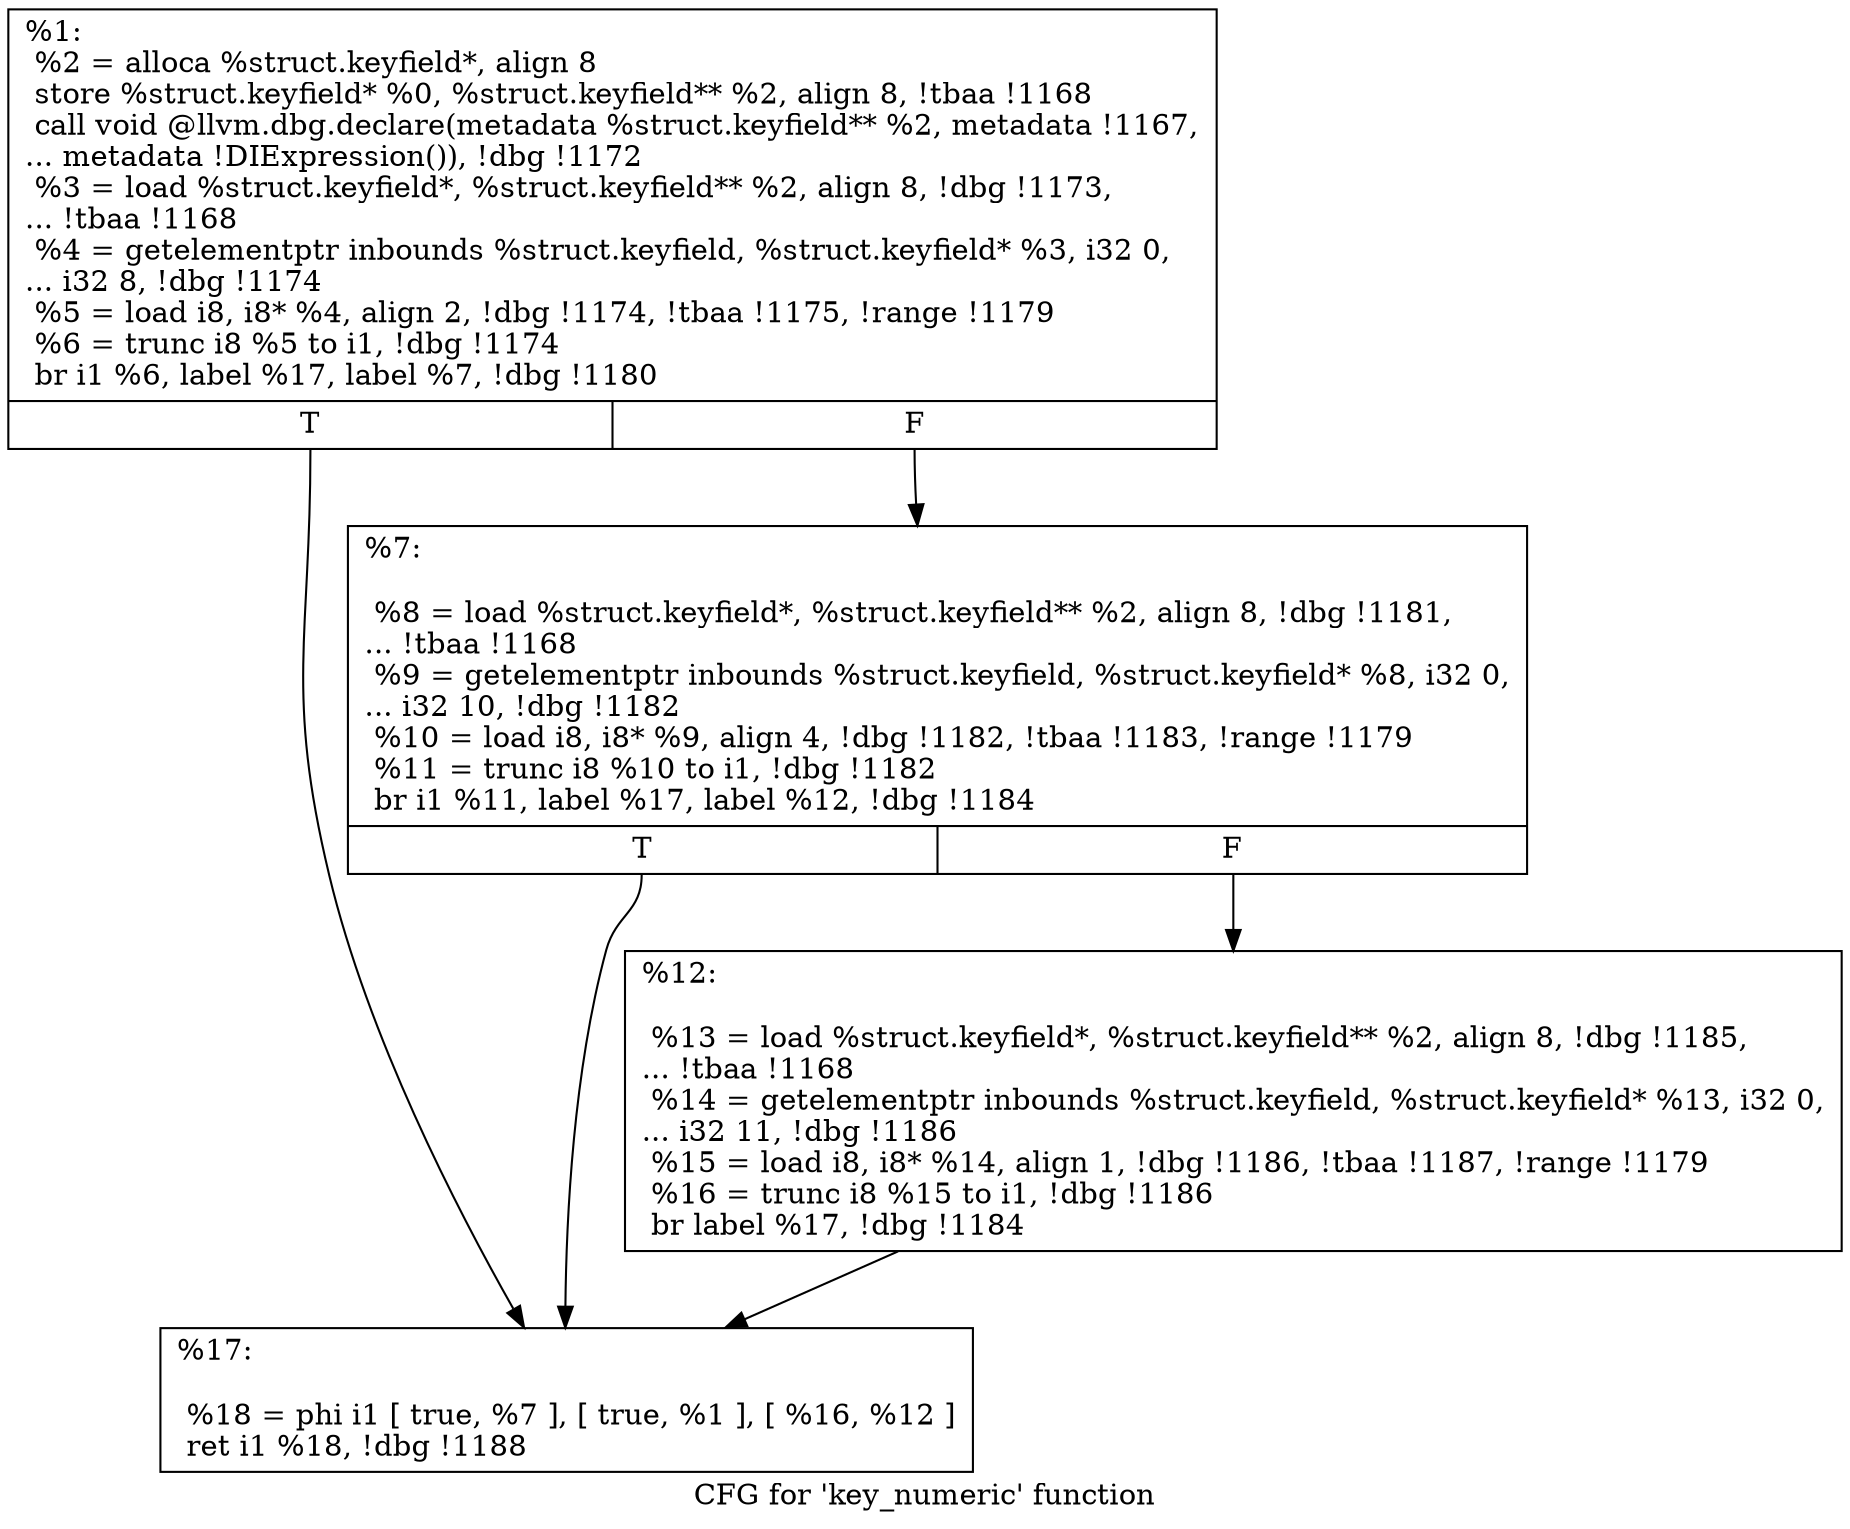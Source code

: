 digraph "CFG for 'key_numeric' function" {
	label="CFG for 'key_numeric' function";

	Node0x169e480 [shape=record,label="{%1:\l  %2 = alloca %struct.keyfield*, align 8\l  store %struct.keyfield* %0, %struct.keyfield** %2, align 8, !tbaa !1168\l  call void @llvm.dbg.declare(metadata %struct.keyfield** %2, metadata !1167,\l... metadata !DIExpression()), !dbg !1172\l  %3 = load %struct.keyfield*, %struct.keyfield** %2, align 8, !dbg !1173,\l... !tbaa !1168\l  %4 = getelementptr inbounds %struct.keyfield, %struct.keyfield* %3, i32 0,\l... i32 8, !dbg !1174\l  %5 = load i8, i8* %4, align 2, !dbg !1174, !tbaa !1175, !range !1179\l  %6 = trunc i8 %5 to i1, !dbg !1174\l  br i1 %6, label %17, label %7, !dbg !1180\l|{<s0>T|<s1>F}}"];
	Node0x169e480:s0 -> Node0x169e5d0;
	Node0x169e480:s1 -> Node0x169e530;
	Node0x169e530 [shape=record,label="{%7:\l\l  %8 = load %struct.keyfield*, %struct.keyfield** %2, align 8, !dbg !1181,\l... !tbaa !1168\l  %9 = getelementptr inbounds %struct.keyfield, %struct.keyfield* %8, i32 0,\l... i32 10, !dbg !1182\l  %10 = load i8, i8* %9, align 4, !dbg !1182, !tbaa !1183, !range !1179\l  %11 = trunc i8 %10 to i1, !dbg !1182\l  br i1 %11, label %17, label %12, !dbg !1184\l|{<s0>T|<s1>F}}"];
	Node0x169e530:s0 -> Node0x169e5d0;
	Node0x169e530:s1 -> Node0x169e580;
	Node0x169e580 [shape=record,label="{%12:\l\l  %13 = load %struct.keyfield*, %struct.keyfield** %2, align 8, !dbg !1185,\l... !tbaa !1168\l  %14 = getelementptr inbounds %struct.keyfield, %struct.keyfield* %13, i32 0,\l... i32 11, !dbg !1186\l  %15 = load i8, i8* %14, align 1, !dbg !1186, !tbaa !1187, !range !1179\l  %16 = trunc i8 %15 to i1, !dbg !1186\l  br label %17, !dbg !1184\l}"];
	Node0x169e580 -> Node0x169e5d0;
	Node0x169e5d0 [shape=record,label="{%17:\l\l  %18 = phi i1 [ true, %7 ], [ true, %1 ], [ %16, %12 ]\l  ret i1 %18, !dbg !1188\l}"];
}
